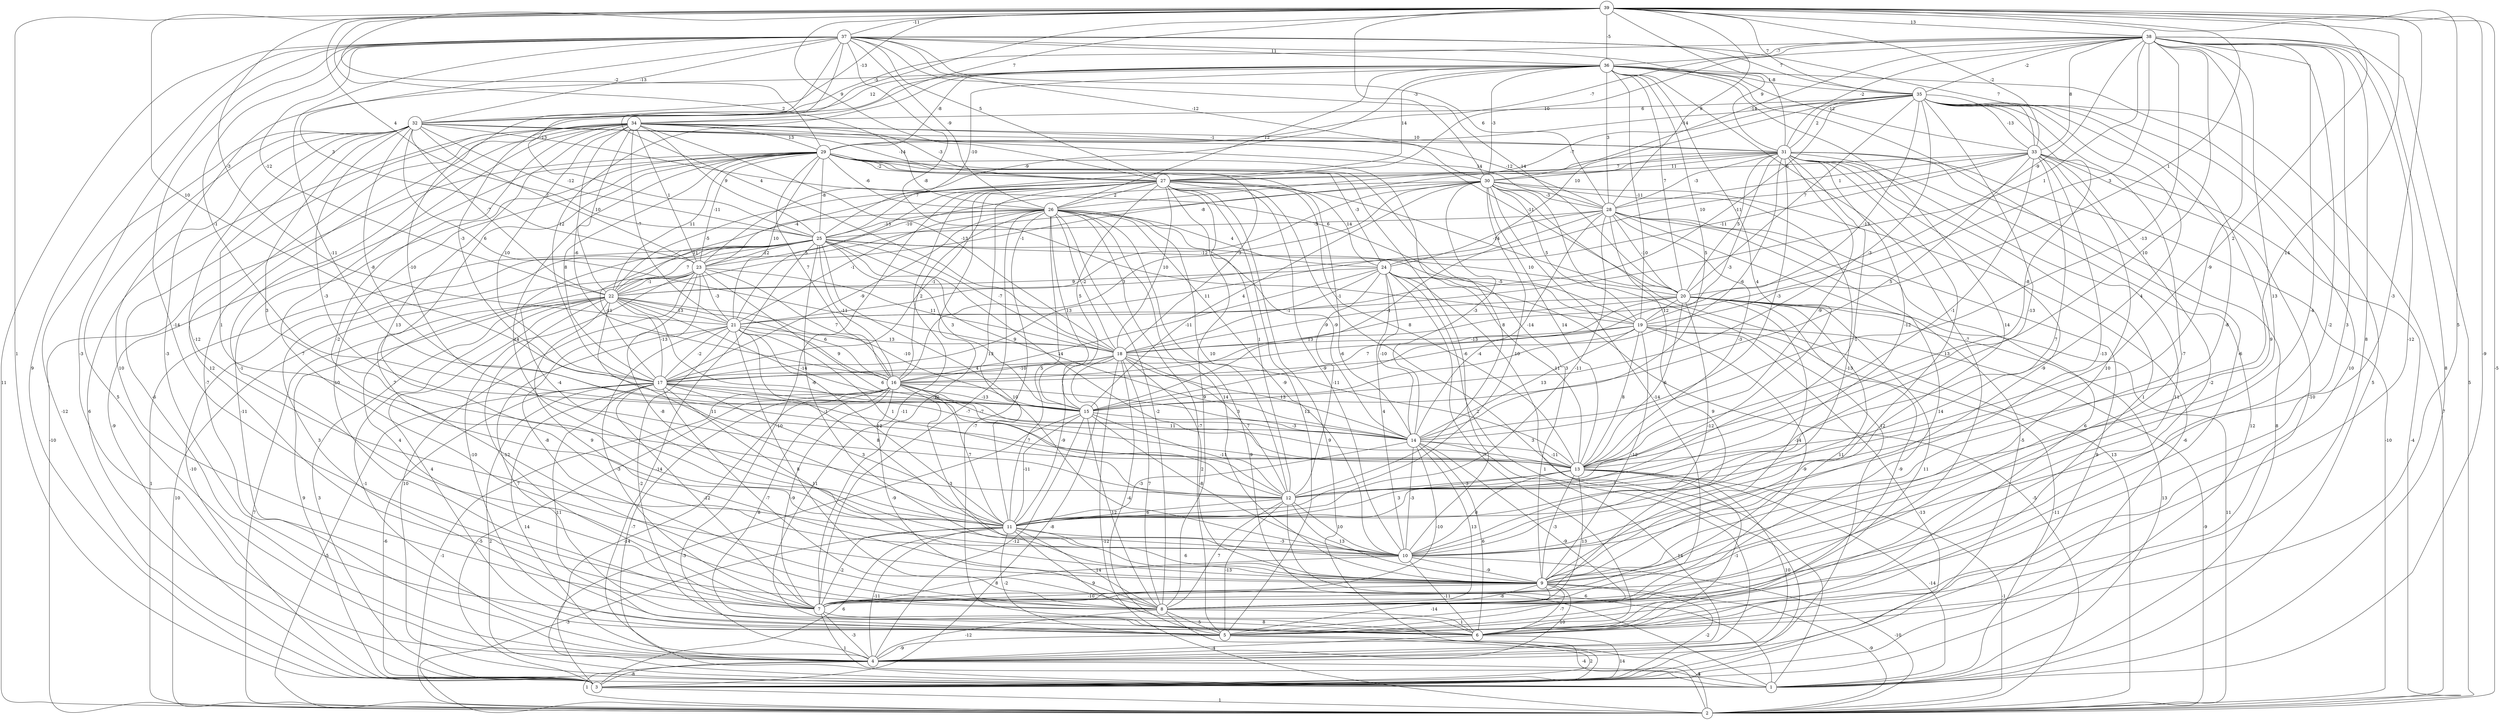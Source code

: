 graph { 
	 fontname="Helvetica,Arial,sans-serif" 
	 node [shape = circle]; 
	 39 -- 1 [label = "-9"];
	 39 -- 2 [label = "-5"];
	 39 -- 3 [label = "1"];
	 39 -- 6 [label = "5"];
	 39 -- 9 [label = "-3"];
	 39 -- 12 [label = "14"];
	 39 -- 13 [label = "2"];
	 39 -- 17 [label = "10"];
	 39 -- 18 [label = "4"];
	 39 -- 19 [label = "1"];
	 39 -- 21 [label = "-3"];
	 39 -- 25 [label = "4"];
	 39 -- 26 [label = "2"];
	 39 -- 27 [label = "9"];
	 39 -- 28 [label = "9"];
	 39 -- 29 [label = "-2"];
	 39 -- 30 [label = "-3"];
	 39 -- 31 [label = "-8"];
	 39 -- 32 [label = "-13"];
	 39 -- 33 [label = "-2"];
	 39 -- 34 [label = "7"];
	 39 -- 35 [label = "7"];
	 39 -- 36 [label = "-5"];
	 39 -- 37 [label = "-11"];
	 39 -- 38 [label = "13"];
	 38 -- 1 [label = "8"];
	 38 -- 2 [label = "5"];
	 38 -- 5 [label = "-12"];
	 38 -- 6 [label = "8"];
	 38 -- 7 [label = "-2"];
	 38 -- 8 [label = "3"];
	 38 -- 9 [label = "-4"];
	 38 -- 10 [label = "13"];
	 38 -- 12 [label = "-9"];
	 38 -- 13 [label = "10"];
	 38 -- 14 [label = "-13"];
	 38 -- 19 [label = "3"];
	 38 -- 20 [label = "-9"];
	 38 -- 21 [label = "1"];
	 38 -- 27 [label = "10"];
	 38 -- 29 [label = "-7"];
	 38 -- 30 [label = "-14"];
	 38 -- 31 [label = "-2"];
	 38 -- 32 [label = "-5"];
	 38 -- 33 [label = "8"];
	 38 -- 35 [label = "-2"];
	 38 -- 36 [label = "-7"];
	 37 -- 2 [label = "11"];
	 37 -- 3 [label = "9"];
	 37 -- 4 [label = "-3"];
	 37 -- 8 [label = "-14"];
	 37 -- 12 [label = "-10"];
	 37 -- 13 [label = "-11"];
	 37 -- 15 [label = "-1"];
	 37 -- 19 [label = "-8"];
	 37 -- 20 [label = "14"];
	 37 -- 22 [label = "-12"];
	 37 -- 23 [label = "3"];
	 37 -- 25 [label = "-13"];
	 37 -- 26 [label = "-9"];
	 37 -- 27 [label = "5"];
	 37 -- 28 [label = "6"];
	 37 -- 30 [label = "-12"];
	 37 -- 31 [label = "9"];
	 37 -- 32 [label = "-13"];
	 37 -- 33 [label = "7"];
	 37 -- 35 [label = "7"];
	 37 -- 36 [label = "11"];
	 36 -- 1 [label = "5"];
	 36 -- 5 [label = "-6"];
	 36 -- 6 [label = "-3"];
	 36 -- 8 [label = "-7"];
	 36 -- 9 [label = "14"];
	 36 -- 12 [label = "4"];
	 36 -- 14 [label = "5"];
	 36 -- 15 [label = "-3"];
	 36 -- 17 [label = "12"];
	 36 -- 19 [label = "-11"];
	 36 -- 20 [label = "7"];
	 36 -- 23 [label = "-9"];
	 36 -- 25 [label = "-10"];
	 36 -- 26 [label = "12"];
	 36 -- 27 [label = "14"];
	 36 -- 28 [label = "3"];
	 36 -- 29 [label = "-8"];
	 36 -- 30 [label = "-3"];
	 36 -- 32 [label = "12"];
	 36 -- 33 [label = "-12"];
	 36 -- 35 [label = "1"];
	 35 -- 2 [label = "7"];
	 35 -- 5 [label = "10"];
	 35 -- 7 [label = "-7"];
	 35 -- 9 [label = "9"];
	 35 -- 10 [label = "-8"];
	 35 -- 11 [label = "-13"];
	 35 -- 12 [label = "4"];
	 35 -- 13 [label = "-8"];
	 35 -- 15 [label = "-3"];
	 35 -- 18 [label = "-12"];
	 35 -- 20 [label = "7"];
	 35 -- 21 [label = "-11"];
	 35 -- 24 [label = "10"];
	 35 -- 26 [label = "-7"];
	 35 -- 29 [label = "-14"];
	 35 -- 31 [label = "2"];
	 35 -- 33 [label = "-13"];
	 35 -- 34 [label = "6"];
	 34 -- 1 [label = "6"];
	 34 -- 4 [label = "-6"];
	 34 -- 5 [label = "-7"];
	 34 -- 7 [label = "12"];
	 34 -- 8 [label = "-1"];
	 34 -- 9 [label = "7"];
	 34 -- 10 [label = "-2"];
	 34 -- 11 [label = "13"];
	 34 -- 16 [label = "-6"];
	 34 -- 17 [label = "10"];
	 34 -- 18 [label = "-13"];
	 34 -- 20 [label = "-11"];
	 34 -- 21 [label = "-7"];
	 34 -- 22 [label = "10"];
	 34 -- 23 [label = "1"];
	 34 -- 25 [label = "9"];
	 34 -- 27 [label = "-3"];
	 34 -- 28 [label = "-12"];
	 34 -- 29 [label = "13"];
	 34 -- 31 [label = "10"];
	 33 -- 2 [label = "-4"];
	 33 -- 6 [label = "-10"];
	 33 -- 8 [label = "-2"];
	 33 -- 9 [label = "10"];
	 33 -- 10 [label = "-13"];
	 33 -- 11 [label = "7"];
	 33 -- 13 [label = "-1"];
	 33 -- 15 [label = "5"];
	 33 -- 22 [label = "-11"];
	 33 -- 24 [label = "10"];
	 33 -- 27 [label = "6"];
	 33 -- 28 [label = "1"];
	 32 -- 3 [label = "-12"];
	 32 -- 4 [label = "5"];
	 32 -- 7 [label = "10"];
	 32 -- 10 [label = "-12"];
	 32 -- 11 [label = "1"];
	 32 -- 12 [label = "3"];
	 32 -- 13 [label = "-3"];
	 32 -- 15 [label = "-8"];
	 32 -- 18 [label = "6"];
	 32 -- 19 [label = "6"];
	 32 -- 22 [label = "-7"];
	 32 -- 23 [label = "2"];
	 32 -- 25 [label = "-12"];
	 32 -- 27 [label = "-14"];
	 32 -- 28 [label = "14"];
	 32 -- 31 [label = "-1"];
	 31 -- 1 [label = "8"];
	 31 -- 2 [label = "-10"];
	 31 -- 3 [label = "12"];
	 31 -- 5 [label = "11"];
	 31 -- 6 [label = "1"];
	 31 -- 9 [label = "-9"];
	 31 -- 10 [label = "13"];
	 31 -- 11 [label = "-1"];
	 31 -- 12 [label = "-12"];
	 31 -- 13 [label = "-9"];
	 31 -- 14 [label = "-3"];
	 31 -- 15 [label = "-6"];
	 31 -- 17 [label = "-3"];
	 31 -- 20 [label = "5"];
	 31 -- 23 [label = "-8"];
	 31 -- 25 [label = "7"];
	 31 -- 27 [label = "7"];
	 31 -- 28 [label = "-3"];
	 31 -- 30 [label = "11"];
	 30 -- 2 [label = "13"];
	 30 -- 3 [label = "-6"];
	 30 -- 4 [label = "12"];
	 30 -- 8 [label = "-14"];
	 30 -- 10 [label = "-13"];
	 30 -- 11 [label = "10"];
	 30 -- 13 [label = "14"];
	 30 -- 14 [label = "-3"];
	 30 -- 15 [label = "4"];
	 30 -- 16 [label = "3"];
	 30 -- 19 [label = "5"];
	 30 -- 21 [label = "-12"];
	 30 -- 22 [label = "-1"];
	 30 -- 23 [label = "-10"];
	 30 -- 28 [label = "-3"];
	 29 -- 2 [label = "-10"];
	 29 -- 3 [label = "-9"];
	 29 -- 4 [label = "-11"];
	 29 -- 7 [label = "10"];
	 29 -- 8 [label = "7"];
	 29 -- 9 [label = "3"];
	 29 -- 10 [label = "-6"];
	 29 -- 11 [label = "14"];
	 29 -- 12 [label = "8"];
	 29 -- 14 [label = "-1"];
	 29 -- 16 [label = "7"];
	 29 -- 17 [label = "8"];
	 29 -- 18 [label = "3"];
	 29 -- 21 [label = "10"];
	 29 -- 22 [label = "11"];
	 29 -- 23 [label = "-11"];
	 29 -- 24 [label = "-3"];
	 29 -- 25 [label = "-8"];
	 29 -- 26 [label = "-6"];
	 29 -- 27 [label = "-2"];
	 28 -- 3 [label = "9"];
	 28 -- 4 [label = "-5"];
	 28 -- 6 [label = "6"];
	 28 -- 7 [label = "9"];
	 28 -- 8 [label = "14"];
	 28 -- 11 [label = "-11"];
	 28 -- 13 [label = "-3"];
	 28 -- 14 [label = "-14"];
	 28 -- 15 [label = "-1"];
	 28 -- 17 [label = "11"];
	 28 -- 20 [label = "-10"];
	 28 -- 25 [label = "-3"];
	 27 -- 1 [label = "3"];
	 27 -- 3 [label = "9"];
	 27 -- 4 [label = "-10"];
	 27 -- 5 [label = "12"];
	 27 -- 6 [label = "-11"];
	 27 -- 7 [label = "3"];
	 27 -- 8 [label = "9"];
	 27 -- 10 [label = "-9"];
	 27 -- 11 [label = "13"];
	 27 -- 12 [label = "1"];
	 27 -- 13 [label = "8"];
	 27 -- 15 [label = "5"];
	 27 -- 17 [label = "-1"];
	 27 -- 18 [label = "10"];
	 27 -- 20 [label = "-14"];
	 27 -- 21 [label = "5"];
	 27 -- 22 [label = "-5"];
	 27 -- 23 [label = "-4"];
	 27 -- 24 [label = "14"];
	 27 -- 26 [label = "2"];
	 26 -- 1 [label = "9"];
	 26 -- 5 [label = "-7"];
	 26 -- 6 [label = "-7"];
	 26 -- 7 [label = "-7"];
	 26 -- 8 [label = "-2"];
	 26 -- 9 [label = "14"];
	 26 -- 10 [label = "-9"];
	 26 -- 11 [label = "5"];
	 26 -- 12 [label = "10"];
	 26 -- 14 [label = "-9"];
	 26 -- 15 [label = "13"];
	 26 -- 16 [label = "2"];
	 26 -- 17 [label = "-9"];
	 26 -- 18 [label = "-2"];
	 26 -- 21 [label = "-1"];
	 26 -- 22 [label = "11"];
	 26 -- 24 [label = "4"];
	 26 -- 25 [label = "-13"];
	 25 -- 1 [label = "-14"];
	 25 -- 2 [label = "1"];
	 25 -- 3 [label = "-10"];
	 25 -- 6 [label = "3"];
	 25 -- 9 [label = "-1"];
	 25 -- 10 [label = "10"];
	 25 -- 11 [label = "-4"];
	 25 -- 13 [label = "14"];
	 25 -- 14 [label = "9"];
	 25 -- 15 [label = "3"];
	 25 -- 16 [label = "-11"];
	 25 -- 17 [label = "-11"];
	 25 -- 18 [label = "-7"];
	 25 -- 19 [label = "-5"];
	 25 -- 20 [label = "10"];
	 25 -- 22 [label = "7"];
	 25 -- 23 [label = "-12"];
	 24 -- 2 [label = "-5"];
	 24 -- 3 [label = "-7"];
	 24 -- 4 [label = "1"];
	 24 -- 6 [label = "-7"];
	 24 -- 10 [label = "4"];
	 24 -- 12 [label = "-11"];
	 24 -- 13 [label = "11"];
	 24 -- 14 [label = "-10"];
	 24 -- 16 [label = "-11"];
	 24 -- 18 [label = "-1"];
	 24 -- 22 [label = "9"];
	 23 -- 1 [label = "10"];
	 23 -- 2 [label = "10"];
	 23 -- 5 [label = "-10"];
	 23 -- 7 [label = "4"];
	 23 -- 8 [label = "-8"];
	 23 -- 10 [label = "-8"];
	 23 -- 12 [label = "6"];
	 23 -- 16 [label = "7"];
	 23 -- 18 [label = "11"];
	 23 -- 21 [label = "-3"];
	 23 -- 22 [label = "-1"];
	 22 -- 1 [label = "3"];
	 22 -- 2 [label = "7"];
	 22 -- 3 [label = "9"];
	 22 -- 4 [label = "-1"];
	 22 -- 5 [label = "4"];
	 22 -- 7 [label = "-12"];
	 22 -- 9 [label = "9"];
	 22 -- 11 [label = "11"];
	 22 -- 13 [label = "-6"];
	 22 -- 14 [label = "-14"];
	 22 -- 15 [label = "-10"];
	 22 -- 16 [label = "6"];
	 22 -- 17 [label = "-13"];
	 22 -- 21 [label = "13"];
	 21 -- 5 [label = "-2"];
	 21 -- 6 [label = "7"];
	 21 -- 7 [label = "-3"];
	 21 -- 8 [label = "8"];
	 21 -- 10 [label = "8"];
	 21 -- 11 [label = "12"];
	 21 -- 12 [label = "1"];
	 21 -- 16 [label = "9"];
	 21 -- 17 [label = "-2"];
	 21 -- 18 [label = "13"];
	 20 -- 1 [label = "13"];
	 20 -- 2 [label = "11"];
	 20 -- 5 [label = "11"];
	 20 -- 6 [label = "-9"];
	 20 -- 8 [label = "11"];
	 20 -- 9 [label = "-14"];
	 20 -- 10 [label = "-12"];
	 20 -- 13 [label = "6"];
	 20 -- 15 [label = "7"];
	 20 -- 16 [label = "13"];
	 20 -- 18 [label = "-9"];
	 20 -- 19 [label = "12"];
	 19 -- 1 [label = "-11"];
	 19 -- 2 [label = "-9"];
	 19 -- 3 [label = "-13"];
	 19 -- 7 [label = "-9"];
	 19 -- 9 [label = "-12"];
	 19 -- 13 [label = "8"];
	 19 -- 14 [label = "13"];
	 19 -- 16 [label = "-4"];
	 19 -- 17 [label = "-6"];
	 19 -- 18 [label = "-13"];
	 18 -- 2 [label = "-12"];
	 18 -- 3 [label = "-8"];
	 18 -- 5 [label = "-4"];
	 18 -- 8 [label = "7"];
	 18 -- 9 [label = "2"];
	 18 -- 11 [label = "-9"];
	 18 -- 12 [label = "7"];
	 18 -- 13 [label = "2"];
	 18 -- 14 [label = "13"];
	 18 -- 16 [label = "-10"];
	 18 -- 17 [label = "4"];
	 17 -- 1 [label = "2"];
	 17 -- 2 [label = "-5"];
	 17 -- 3 [label = "-6"];
	 17 -- 4 [label = "14"];
	 17 -- 5 [label = "11"];
	 17 -- 7 [label = "-12"];
	 17 -- 8 [label = "-7"];
	 17 -- 9 [label = "11"];
	 17 -- 11 [label = "3"];
	 17 -- 12 [label = "7"];
	 17 -- 14 [label = "-7"];
	 17 -- 15 [label = "-12"];
	 16 -- 1 [label = "-14"];
	 16 -- 2 [label = "-1"];
	 16 -- 3 [label = "-5"];
	 16 -- 4 [label = "-7"];
	 16 -- 6 [label = "8"];
	 16 -- 7 [label = "-9"];
	 16 -- 8 [label = "-9"];
	 16 -- 9 [label = "3"];
	 16 -- 11 [label = "7"];
	 16 -- 13 [label = "11"];
	 16 -- 14 [label = "3"];
	 16 -- 15 [label = "-13"];
	 15 -- 3 [label = "-3"];
	 15 -- 4 [label = "-12"];
	 15 -- 8 [label = "12"];
	 15 -- 10 [label = "-8"];
	 15 -- 11 [label = "-11"];
	 15 -- 12 [label = "-11"];
	 15 -- 14 [label = "-3"];
	 14 -- 4 [label = "14"];
	 14 -- 5 [label = "-9"];
	 14 -- 6 [label = "6"];
	 14 -- 7 [label = "-10"];
	 14 -- 8 [label = "13"];
	 14 -- 10 [label = "-3"];
	 14 -- 11 [label = "-3"];
	 14 -- 13 [label = "-11"];
	 13 -- 1 [label = "-14"];
	 13 -- 2 [label = "-1"];
	 13 -- 4 [label = "10"];
	 13 -- 6 [label = "-1"];
	 13 -- 8 [label = "13"];
	 13 -- 9 [label = "-3"];
	 13 -- 10 [label = "8"];
	 13 -- 11 [label = "3"];
	 13 -- 12 [label = "3"];
	 12 -- 1 [label = "6"];
	 12 -- 5 [label = "-13"];
	 12 -- 8 [label = "7"];
	 12 -- 9 [label = "13"];
	 12 -- 10 [label = "10"];
	 12 -- 11 [label = "6"];
	 11 -- 2 [label = "-3"];
	 11 -- 3 [label = "6"];
	 11 -- 4 [label = "-11"];
	 11 -- 5 [label = "-2"];
	 11 -- 6 [label = "9"];
	 11 -- 7 [label = "-2"];
	 11 -- 8 [label = "14"];
	 11 -- 9 [label = "6"];
	 11 -- 10 [label = "-3"];
	 10 -- 2 [label = "-10"];
	 10 -- 6 [label = "-11"];
	 10 -- 7 [label = "8"];
	 10 -- 9 [label = "-9"];
	 9 -- 2 [label = "-9"];
	 9 -- 3 [label = "-2"];
	 9 -- 4 [label = "10"];
	 9 -- 5 [label = "-14"];
	 9 -- 6 [label = "-7"];
	 9 -- 7 [label = "-10"];
	 9 -- 8 [label = "-8"];
	 8 -- 2 [label = "-4"];
	 8 -- 4 [label = "-12"];
	 8 -- 5 [label = "5"];
	 8 -- 6 [label = "1"];
	 7 -- 1 [label = "1"];
	 7 -- 4 [label = "-3"];
	 7 -- 6 [label = "8"];
	 6 -- 3 [label = "14"];
	 6 -- 4 [label = "-4"];
	 5 -- 2 [label = "4"];
	 5 -- 3 [label = "2"];
	 5 -- 4 [label = "-9"];
	 4 -- 1 [label = "-2"];
	 4 -- 2 [label = "1"];
	 4 -- 3 [label = "-8"];
	 3 -- 2 [label = "1"];
	 1;
	 2;
	 3;
	 4;
	 5;
	 6;
	 7;
	 8;
	 9;
	 10;
	 11;
	 12;
	 13;
	 14;
	 15;
	 16;
	 17;
	 18;
	 19;
	 20;
	 21;
	 22;
	 23;
	 24;
	 25;
	 26;
	 27;
	 28;
	 29;
	 30;
	 31;
	 32;
	 33;
	 34;
	 35;
	 36;
	 37;
	 38;
	 39;
}
